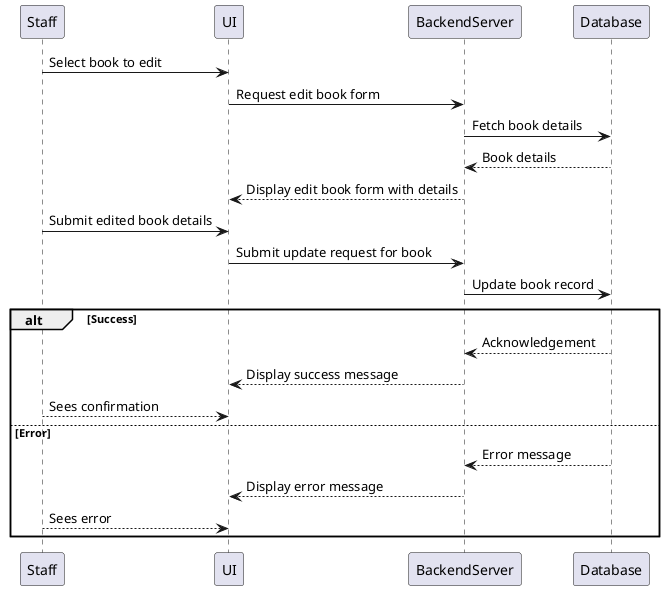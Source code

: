 @startuml
participant Staff as S
participant UI as UI
participant BackendServer as B
participant Database as DB

S -> UI: Select book to edit
UI -> B: Request edit book form
B -> DB: Fetch book details
DB --> B: Book details
B --> UI: Display edit book form with details
S -> UI: Submit edited book details
UI -> B: Submit update request for book
B -> DB: Update book record
alt Success
    DB --> B: Acknowledgement
    B --> UI: Display success message
    S --> UI: Sees confirmation
else Error
    DB --> B: Error message
    B --> UI: Display error message
    S --> UI: Sees error
end
@enduml